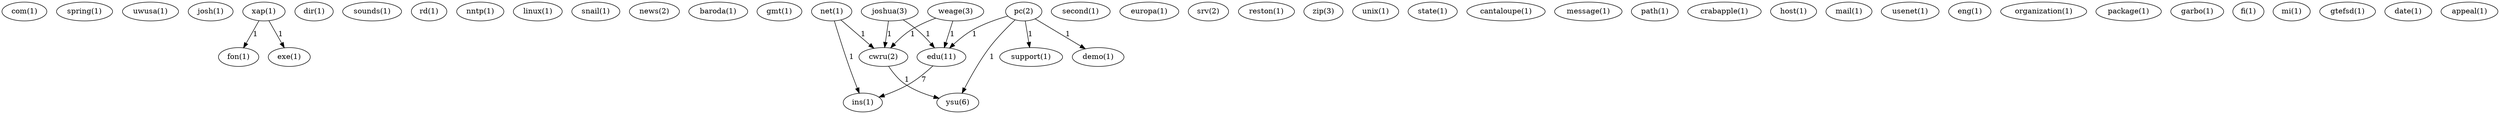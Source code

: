 digraph G {
  com [ label="com(1)" ];
  spring [ label="spring(1)" ];
  uwusa [ label="uwusa(1)" ];
  josh [ label="josh(1)" ];
  xap [ label="xap(1)" ];
  fon [ label="fon(1)" ];
  exe [ label="exe(1)" ];
  dir [ label="dir(1)" ];
  sounds [ label="sounds(1)" ];
  rd [ label="rd(1)" ];
  nntp [ label="nntp(1)" ];
  linux [ label="linux(1)" ];
  snail [ label="snail(1)" ];
  news [ label="news(2)" ];
  baroda [ label="baroda(1)" ];
  gmt [ label="gmt(1)" ];
  weage [ label="weage(3)" ];
  cwru [ label="cwru(2)" ];
  edu [ label="edu(11)" ];
  second [ label="second(1)" ];
  europa [ label="europa(1)" ];
  srv [ label="srv(2)" ];
  reston [ label="reston(1)" ];
  zip [ label="zip(3)" ];
  unix [ label="unix(1)" ];
  state [ label="state(1)" ];
  cantaloupe [ label="cantaloupe(1)" ];
  message [ label="message(1)" ];
  joshua [ label="joshua(3)" ];
  path [ label="path(1)" ];
  crabapple [ label="crabapple(1)" ];
  host [ label="host(1)" ];
  mail [ label="mail(1)" ];
  usenet [ label="usenet(1)" ];
  pc [ label="pc(2)" ];
  support [ label="support(1)" ];
  demo [ label="demo(1)" ];
  ysu [ label="ysu(6)" ];
  eng [ label="eng(1)" ];
  net [ label="net(1)" ];
  ins [ label="ins(1)" ];
  organization [ label="organization(1)" ];
  package [ label="package(1)" ];
  garbo [ label="garbo(1)" ];
  fi [ label="fi(1)" ];
  mi [ label="mi(1)" ];
  gtefsd [ label="gtefsd(1)" ];
  date [ label="date(1)" ];
  appeal [ label="appeal(1)" ];
  xap -> fon [ label="1" ];
  xap -> exe [ label="1" ];
  weage -> cwru [ label="1" ];
  weage -> edu [ label="1" ];
  joshua -> cwru [ label="1" ];
  joshua -> edu [ label="1" ];
  pc -> support [ label="1" ];
  pc -> demo [ label="1" ];
  pc -> ysu [ label="1" ];
  pc -> edu [ label="1" ];
  net -> cwru [ label="1" ];
  net -> ins [ label="1" ];
  cwru -> ysu [ label="1" ];
  edu -> ins [ label="7" ];
}

